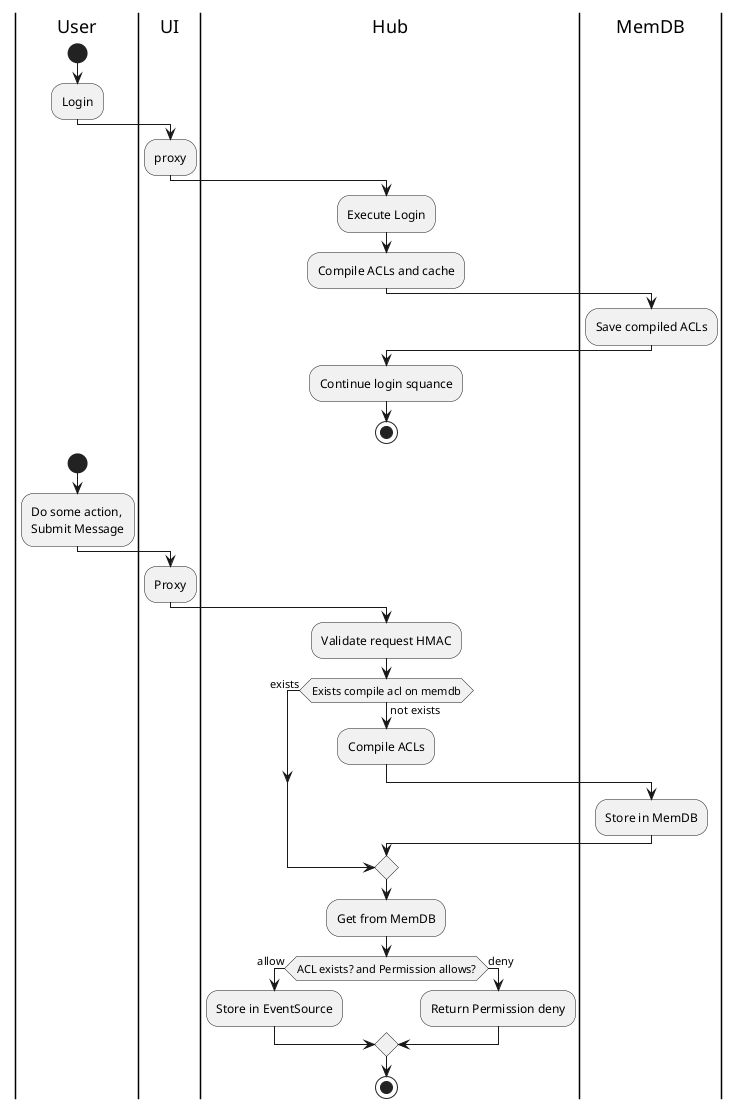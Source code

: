 @startuml "Authenticate User to hub via ui"

|User|
start
:Login;
|UI|
:proxy;
|Hub|
:Execute Login;
:Compile ACLs and cache;
|MemDB|
:Save compiled ACLs;
|Hub|
:Continue login squance;
stop

|User|
start
:Do some action,\nSubmit Message;
|UI|
:Proxy;
|Hub|
:Validate request HMAC;

if (Exists compile acl on memdb) then (exists)

else (not exists)
|Hub|
:Compile ACLs;
|MemDB|
:Store in MemDB;
endif
|Hub|
:Get from MemDB;

if (ACL exists? and Permission allows?) then (allow)
    :Store in EventSource;
else (deny)
    :Return Permission deny;
endif

stop
@enduml